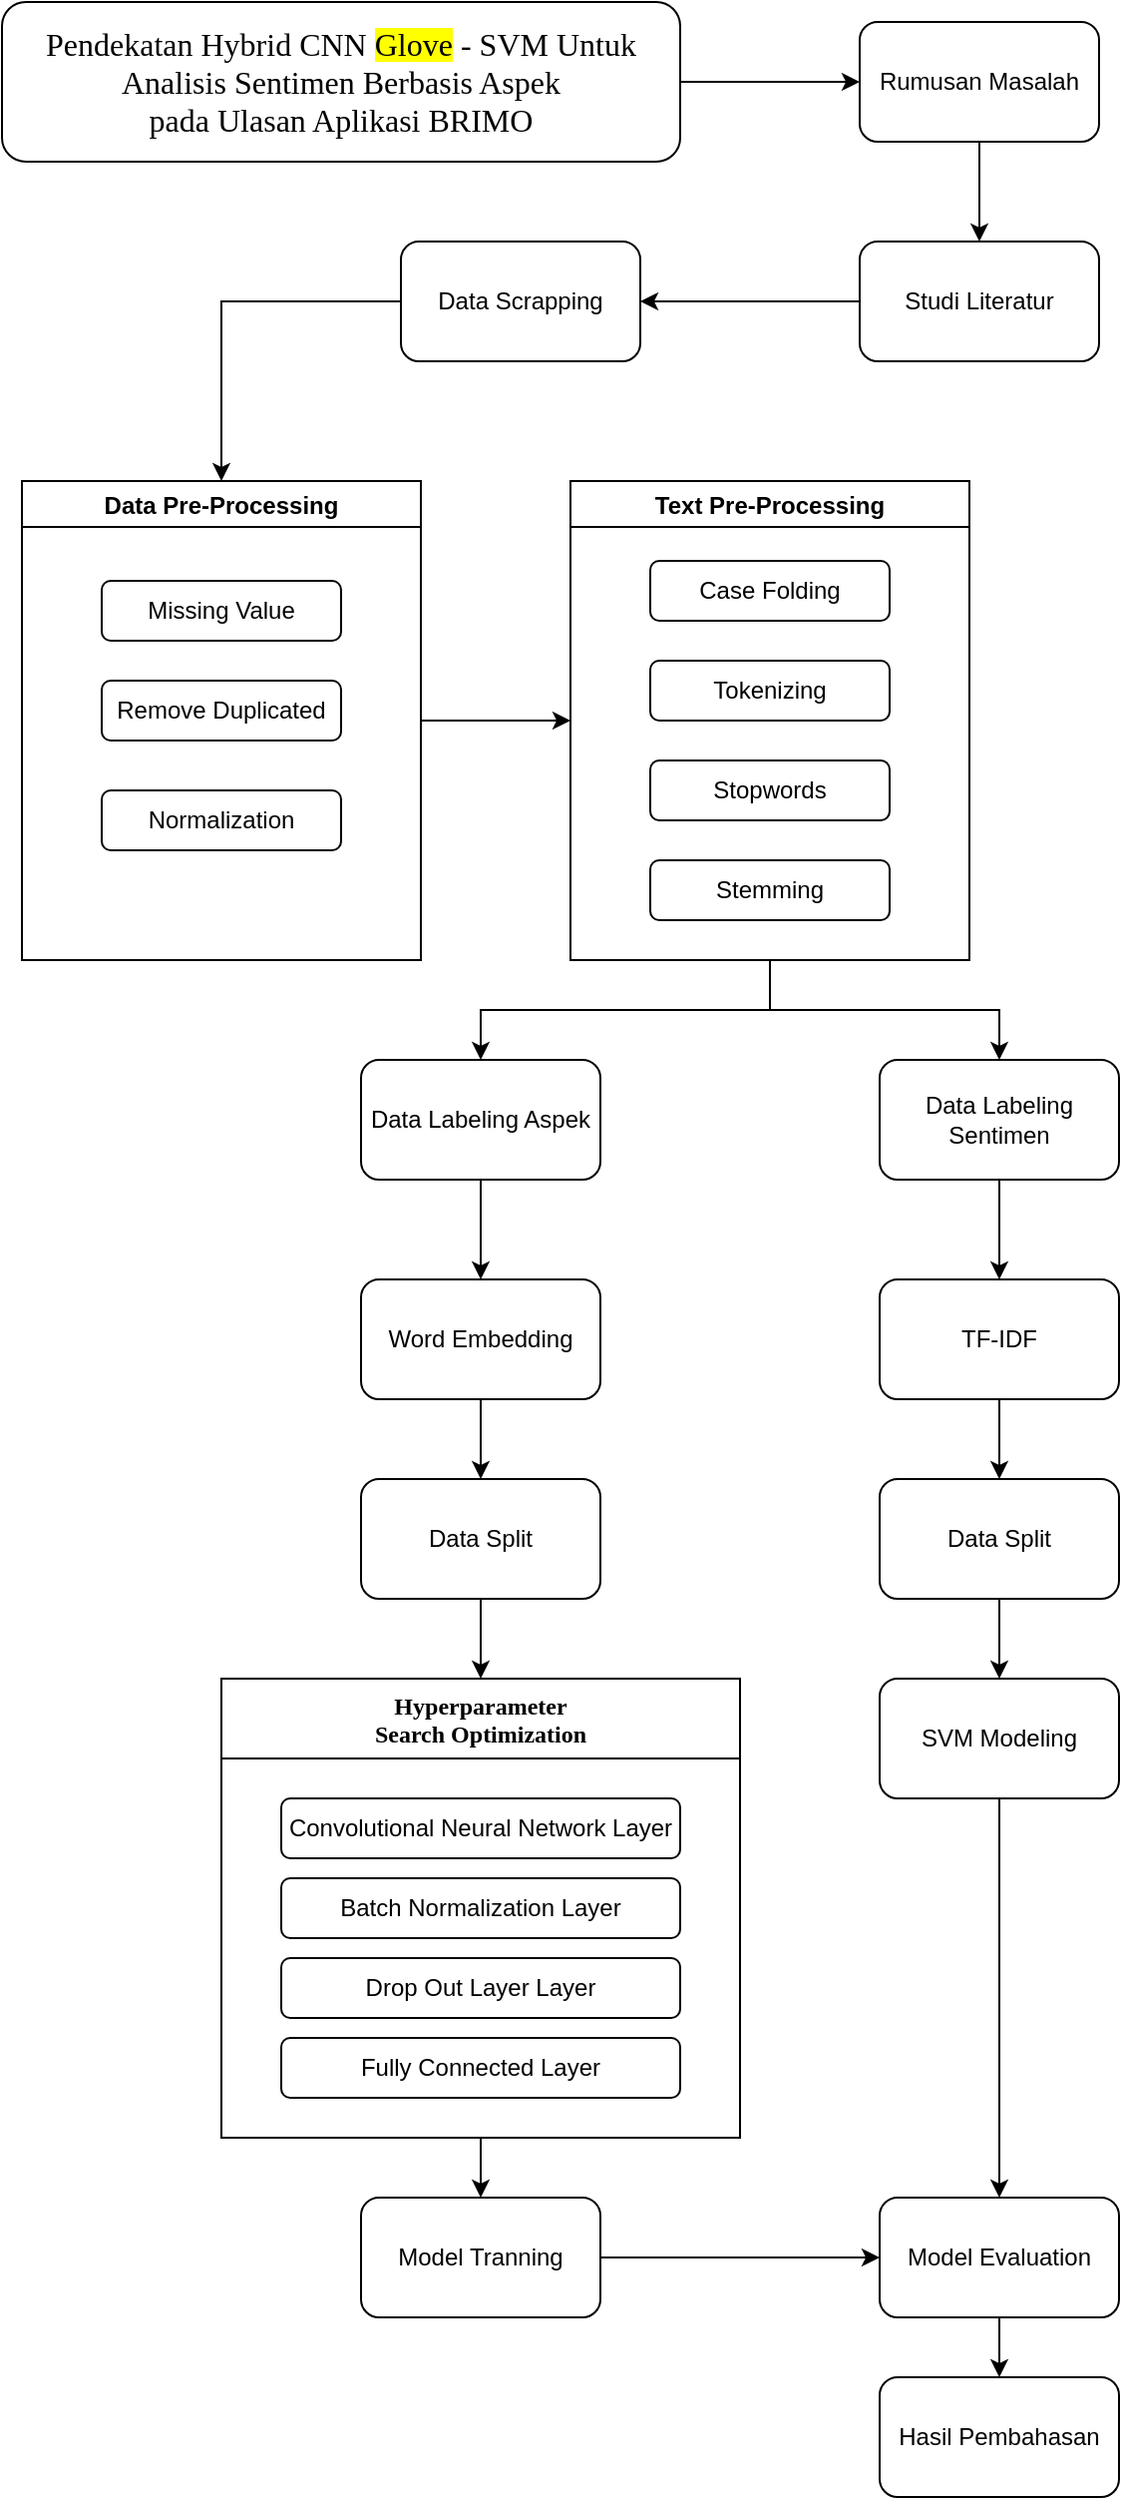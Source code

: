 <mxfile version="24.8.3">
  <diagram name="Page-1" id="PIee3p56ZYwBG29FOCDX">
    <mxGraphModel dx="2647" dy="1373" grid="1" gridSize="10" guides="1" tooltips="1" connect="1" arrows="1" fold="1" page="1" pageScale="1" pageWidth="850" pageHeight="1100" math="0" shadow="0">
      <root>
        <mxCell id="0" />
        <mxCell id="1" parent="0" />
        <mxCell id="JAxsVdZLf2L0At49DJf2-3" value="" style="edgeStyle=orthogonalEdgeStyle;rounded=0;orthogonalLoop=1;jettySize=auto;html=1;exitX=0;exitY=0.5;exitDx=0;exitDy=0;" edge="1" parent="1" source="JAxsVdZLf2L0At49DJf2-9" target="JAxsVdZLf2L0At49DJf2-2">
          <mxGeometry relative="1" as="geometry">
            <mxPoint x="350" y="140" as="sourcePoint" />
            <Array as="points" />
          </mxGeometry>
        </mxCell>
        <mxCell id="JAxsVdZLf2L0At49DJf2-8" value="" style="edgeStyle=orthogonalEdgeStyle;rounded=0;orthogonalLoop=1;jettySize=auto;html=1;" edge="1" parent="1" source="JAxsVdZLf2L0At49DJf2-1" target="JAxsVdZLf2L0At49DJf2-7">
          <mxGeometry relative="1" as="geometry" />
        </mxCell>
        <mxCell id="JAxsVdZLf2L0At49DJf2-1" value="&lt;span style=&quot;font-size:12.0pt;mso-bidi-font-size:14.0pt;&lt;br/&gt;line-height:107%;font-family:&amp;quot;Times New Roman&amp;quot;,serif;mso-fareast-font-family:&lt;br/&gt;Calibri;mso-fareast-theme-font:minor-latin;mso-bidi-font-family:&amp;quot;Cordia New&amp;quot;;&lt;br/&gt;mso-bidi-theme-font:minor-bidi;mso-ansi-language:EN-ID;mso-fareast-language:&lt;br/&gt;EN-US;mso-bidi-language:TH&quot;&gt;Pendekatan Hybrid CNN &lt;span style=&quot;background:yellow;&lt;br/&gt;mso-highlight:yellow&quot;&gt;Glove&lt;/span&gt; - SVM Untuk Analisis Sentimen Berbasis Aspek&lt;br/&gt;pada Ulasan Aplikasi BRIMO&lt;/span&gt;" style="rounded=1;whiteSpace=wrap;html=1;" vertex="1" parent="1">
          <mxGeometry x="90" y="40" width="340" height="80" as="geometry" />
        </mxCell>
        <mxCell id="JAxsVdZLf2L0At49DJf2-41" style="edgeStyle=orthogonalEdgeStyle;rounded=0;orthogonalLoop=1;jettySize=auto;html=1;entryX=0.5;entryY=0;entryDx=0;entryDy=0;" edge="1" parent="1" source="JAxsVdZLf2L0At49DJf2-2" target="JAxsVdZLf2L0At49DJf2-17">
          <mxGeometry relative="1" as="geometry">
            <Array as="points">
              <mxPoint x="200" y="190" />
            </Array>
          </mxGeometry>
        </mxCell>
        <mxCell id="JAxsVdZLf2L0At49DJf2-2" value="Data Scrapping" style="rounded=1;whiteSpace=wrap;html=1;" vertex="1" parent="1">
          <mxGeometry x="290" y="160" width="120" height="60" as="geometry" />
        </mxCell>
        <mxCell id="JAxsVdZLf2L0At49DJf2-10" value="" style="edgeStyle=orthogonalEdgeStyle;rounded=0;orthogonalLoop=1;jettySize=auto;html=1;" edge="1" parent="1" source="JAxsVdZLf2L0At49DJf2-7" target="JAxsVdZLf2L0At49DJf2-9">
          <mxGeometry relative="1" as="geometry" />
        </mxCell>
        <mxCell id="JAxsVdZLf2L0At49DJf2-7" value="Rumusan Masalah" style="rounded=1;whiteSpace=wrap;html=1;" vertex="1" parent="1">
          <mxGeometry x="520" y="50" width="120" height="60" as="geometry" />
        </mxCell>
        <mxCell id="JAxsVdZLf2L0At49DJf2-9" value="Studi Literatur" style="rounded=1;whiteSpace=wrap;html=1;" vertex="1" parent="1">
          <mxGeometry x="520" y="160" width="120" height="60" as="geometry" />
        </mxCell>
        <mxCell id="JAxsVdZLf2L0At49DJf2-21" style="edgeStyle=orthogonalEdgeStyle;rounded=0;orthogonalLoop=1;jettySize=auto;html=1;exitX=1;exitY=0.5;exitDx=0;exitDy=0;entryX=0;entryY=0.5;entryDx=0;entryDy=0;" edge="1" parent="1" source="JAxsVdZLf2L0At49DJf2-17" target="JAxsVdZLf2L0At49DJf2-18">
          <mxGeometry relative="1" as="geometry" />
        </mxCell>
        <mxCell id="JAxsVdZLf2L0At49DJf2-17" value="Data Pre-Processing" style="swimlane;" vertex="1" parent="1">
          <mxGeometry x="100" y="280" width="200" height="240" as="geometry" />
        </mxCell>
        <mxCell id="JAxsVdZLf2L0At49DJf2-19" value="Missing Value" style="rounded=1;whiteSpace=wrap;html=1;" vertex="1" parent="JAxsVdZLf2L0At49DJf2-17">
          <mxGeometry x="40" y="50" width="120" height="30" as="geometry" />
        </mxCell>
        <mxCell id="JAxsVdZLf2L0At49DJf2-39" value="Remove Duplicated" style="rounded=1;whiteSpace=wrap;html=1;" vertex="1" parent="JAxsVdZLf2L0At49DJf2-17">
          <mxGeometry x="40" y="100" width="120" height="30" as="geometry" />
        </mxCell>
        <mxCell id="JAxsVdZLf2L0At49DJf2-40" value="Normalization" style="rounded=1;whiteSpace=wrap;html=1;" vertex="1" parent="JAxsVdZLf2L0At49DJf2-17">
          <mxGeometry x="40" y="155" width="120" height="30" as="geometry" />
        </mxCell>
        <mxCell id="JAxsVdZLf2L0At49DJf2-32" style="edgeStyle=orthogonalEdgeStyle;rounded=0;orthogonalLoop=1;jettySize=auto;html=1;" edge="1" parent="1" source="JAxsVdZLf2L0At49DJf2-18" target="JAxsVdZLf2L0At49DJf2-24">
          <mxGeometry relative="1" as="geometry" />
        </mxCell>
        <mxCell id="JAxsVdZLf2L0At49DJf2-33" style="edgeStyle=orthogonalEdgeStyle;rounded=0;orthogonalLoop=1;jettySize=auto;html=1;" edge="1" parent="1" source="JAxsVdZLf2L0At49DJf2-18" target="JAxsVdZLf2L0At49DJf2-23">
          <mxGeometry relative="1" as="geometry" />
        </mxCell>
        <mxCell id="JAxsVdZLf2L0At49DJf2-18" value="Text Pre-Processing" style="swimlane;" vertex="1" parent="1">
          <mxGeometry x="375" y="280" width="200" height="240" as="geometry" />
        </mxCell>
        <mxCell id="JAxsVdZLf2L0At49DJf2-34" value="Case Folding" style="rounded=1;whiteSpace=wrap;html=1;" vertex="1" parent="JAxsVdZLf2L0At49DJf2-18">
          <mxGeometry x="40" y="40" width="120" height="30" as="geometry" />
        </mxCell>
        <mxCell id="JAxsVdZLf2L0At49DJf2-35" value="Tokenizing" style="rounded=1;whiteSpace=wrap;html=1;" vertex="1" parent="JAxsVdZLf2L0At49DJf2-18">
          <mxGeometry x="40" y="90" width="120" height="30" as="geometry" />
        </mxCell>
        <mxCell id="JAxsVdZLf2L0At49DJf2-36" value="Stopwords" style="rounded=1;whiteSpace=wrap;html=1;" vertex="1" parent="JAxsVdZLf2L0At49DJf2-18">
          <mxGeometry x="40" y="140" width="120" height="30" as="geometry" />
        </mxCell>
        <mxCell id="JAxsVdZLf2L0At49DJf2-37" value="Stemming" style="rounded=1;whiteSpace=wrap;html=1;" vertex="1" parent="JAxsVdZLf2L0At49DJf2-18">
          <mxGeometry x="40" y="190" width="120" height="30" as="geometry" />
        </mxCell>
        <mxCell id="JAxsVdZLf2L0At49DJf2-45" value="" style="edgeStyle=orthogonalEdgeStyle;rounded=0;orthogonalLoop=1;jettySize=auto;html=1;" edge="1" parent="1" source="JAxsVdZLf2L0At49DJf2-23" target="JAxsVdZLf2L0At49DJf2-44">
          <mxGeometry relative="1" as="geometry" />
        </mxCell>
        <mxCell id="JAxsVdZLf2L0At49DJf2-23" value="Data Labeling Aspek" style="rounded=1;whiteSpace=wrap;html=1;" vertex="1" parent="1">
          <mxGeometry x="270" y="570" width="120" height="60" as="geometry" />
        </mxCell>
        <mxCell id="JAxsVdZLf2L0At49DJf2-43" value="" style="edgeStyle=orthogonalEdgeStyle;rounded=0;orthogonalLoop=1;jettySize=auto;html=1;" edge="1" parent="1" source="JAxsVdZLf2L0At49DJf2-24" target="JAxsVdZLf2L0At49DJf2-42">
          <mxGeometry relative="1" as="geometry" />
        </mxCell>
        <mxCell id="JAxsVdZLf2L0At49DJf2-24" value="Data Labeling Sentimen" style="rounded=1;whiteSpace=wrap;html=1;" vertex="1" parent="1">
          <mxGeometry x="530" y="570" width="120" height="60" as="geometry" />
        </mxCell>
        <mxCell id="JAxsVdZLf2L0At49DJf2-67" value="" style="edgeStyle=orthogonalEdgeStyle;rounded=0;orthogonalLoop=1;jettySize=auto;html=1;" edge="1" parent="1" source="JAxsVdZLf2L0At49DJf2-42" target="JAxsVdZLf2L0At49DJf2-66">
          <mxGeometry relative="1" as="geometry" />
        </mxCell>
        <mxCell id="JAxsVdZLf2L0At49DJf2-42" value="TF-IDF" style="rounded=1;whiteSpace=wrap;html=1;" vertex="1" parent="1">
          <mxGeometry x="530" y="680" width="120" height="60" as="geometry" />
        </mxCell>
        <mxCell id="JAxsVdZLf2L0At49DJf2-65" value="" style="edgeStyle=orthogonalEdgeStyle;rounded=0;orthogonalLoop=1;jettySize=auto;html=1;" edge="1" parent="1" source="JAxsVdZLf2L0At49DJf2-44" target="JAxsVdZLf2L0At49DJf2-64">
          <mxGeometry relative="1" as="geometry" />
        </mxCell>
        <mxCell id="JAxsVdZLf2L0At49DJf2-44" value="Word Embedding" style="rounded=1;whiteSpace=wrap;html=1;" vertex="1" parent="1">
          <mxGeometry x="270" y="680" width="120" height="60" as="geometry" />
        </mxCell>
        <mxCell id="JAxsVdZLf2L0At49DJf2-74" style="edgeStyle=orthogonalEdgeStyle;rounded=0;orthogonalLoop=1;jettySize=auto;html=1;entryX=0.5;entryY=0;entryDx=0;entryDy=0;" edge="1" parent="1" source="JAxsVdZLf2L0At49DJf2-48" target="JAxsVdZLf2L0At49DJf2-59">
          <mxGeometry relative="1" as="geometry" />
        </mxCell>
        <mxCell id="JAxsVdZLf2L0At49DJf2-48" value="Hyperparameter &#xa;Search Optimization" style="swimlane;startSize=40;fontFamily=Times New Roman;" vertex="1" parent="1">
          <mxGeometry x="200" y="880" width="260" height="230" as="geometry" />
        </mxCell>
        <mxCell id="JAxsVdZLf2L0At49DJf2-53" value="Convolutional Neural Network Layer" style="rounded=1;whiteSpace=wrap;html=1;" vertex="1" parent="JAxsVdZLf2L0At49DJf2-48">
          <mxGeometry x="30" y="60" width="200" height="30" as="geometry" />
        </mxCell>
        <mxCell id="JAxsVdZLf2L0At49DJf2-54" value="Batch Normalization Layer" style="rounded=1;whiteSpace=wrap;html=1;" vertex="1" parent="JAxsVdZLf2L0At49DJf2-48">
          <mxGeometry x="30" y="100" width="200" height="30" as="geometry" />
        </mxCell>
        <mxCell id="JAxsVdZLf2L0At49DJf2-55" value="Drop Out Layer Layer" style="rounded=1;whiteSpace=wrap;html=1;" vertex="1" parent="JAxsVdZLf2L0At49DJf2-48">
          <mxGeometry x="30" y="140" width="200" height="30" as="geometry" />
        </mxCell>
        <mxCell id="JAxsVdZLf2L0At49DJf2-56" value="Fully Connected Layer" style="rounded=1;whiteSpace=wrap;html=1;" vertex="1" parent="JAxsVdZLf2L0At49DJf2-48">
          <mxGeometry x="30" y="180" width="200" height="30" as="geometry" />
        </mxCell>
        <mxCell id="JAxsVdZLf2L0At49DJf2-75" style="edgeStyle=orthogonalEdgeStyle;rounded=0;orthogonalLoop=1;jettySize=auto;html=1;entryX=0.5;entryY=0;entryDx=0;entryDy=0;" edge="1" parent="1" source="JAxsVdZLf2L0At49DJf2-50" target="JAxsVdZLf2L0At49DJf2-61">
          <mxGeometry relative="1" as="geometry" />
        </mxCell>
        <mxCell id="JAxsVdZLf2L0At49DJf2-50" value="SVM Modeling" style="rounded=1;whiteSpace=wrap;html=1;" vertex="1" parent="1">
          <mxGeometry x="530" y="880" width="120" height="60" as="geometry" />
        </mxCell>
        <mxCell id="JAxsVdZLf2L0At49DJf2-63" style="edgeStyle=orthogonalEdgeStyle;rounded=0;orthogonalLoop=1;jettySize=auto;html=1;entryX=0;entryY=0.5;entryDx=0;entryDy=0;" edge="1" parent="1" source="JAxsVdZLf2L0At49DJf2-59" target="JAxsVdZLf2L0At49DJf2-61">
          <mxGeometry relative="1" as="geometry">
            <mxPoint x="680" y="1010" as="targetPoint" />
            <Array as="points">
              <mxPoint x="420" y="1170" />
              <mxPoint x="420" y="1170" />
            </Array>
          </mxGeometry>
        </mxCell>
        <mxCell id="JAxsVdZLf2L0At49DJf2-59" value="Model Tranning" style="rounded=1;whiteSpace=wrap;html=1;" vertex="1" parent="1">
          <mxGeometry x="270" y="1140" width="120" height="60" as="geometry" />
        </mxCell>
        <mxCell id="JAxsVdZLf2L0At49DJf2-73" value="" style="edgeStyle=orthogonalEdgeStyle;rounded=0;orthogonalLoop=1;jettySize=auto;html=1;" edge="1" parent="1" source="JAxsVdZLf2L0At49DJf2-61" target="JAxsVdZLf2L0At49DJf2-72">
          <mxGeometry relative="1" as="geometry" />
        </mxCell>
        <mxCell id="JAxsVdZLf2L0At49DJf2-61" value="Model Evaluation" style="rounded=1;whiteSpace=wrap;html=1;" vertex="1" parent="1">
          <mxGeometry x="530" y="1140" width="120" height="60" as="geometry" />
        </mxCell>
        <mxCell id="JAxsVdZLf2L0At49DJf2-70" style="edgeStyle=orthogonalEdgeStyle;rounded=0;orthogonalLoop=1;jettySize=auto;html=1;entryX=0.5;entryY=0;entryDx=0;entryDy=0;" edge="1" parent="1" source="JAxsVdZLf2L0At49DJf2-64" target="JAxsVdZLf2L0At49DJf2-48">
          <mxGeometry relative="1" as="geometry" />
        </mxCell>
        <mxCell id="JAxsVdZLf2L0At49DJf2-64" value="Data Split" style="rounded=1;whiteSpace=wrap;html=1;" vertex="1" parent="1">
          <mxGeometry x="270" y="780" width="120" height="60" as="geometry" />
        </mxCell>
        <mxCell id="JAxsVdZLf2L0At49DJf2-71" style="edgeStyle=orthogonalEdgeStyle;rounded=0;orthogonalLoop=1;jettySize=auto;html=1;entryX=0.5;entryY=0;entryDx=0;entryDy=0;" edge="1" parent="1" source="JAxsVdZLf2L0At49DJf2-66" target="JAxsVdZLf2L0At49DJf2-50">
          <mxGeometry relative="1" as="geometry" />
        </mxCell>
        <mxCell id="JAxsVdZLf2L0At49DJf2-66" value="Data Split" style="rounded=1;whiteSpace=wrap;html=1;" vertex="1" parent="1">
          <mxGeometry x="530" y="780" width="120" height="60" as="geometry" />
        </mxCell>
        <mxCell id="JAxsVdZLf2L0At49DJf2-72" value="Hasil Pembahasan" style="rounded=1;whiteSpace=wrap;html=1;" vertex="1" parent="1">
          <mxGeometry x="530" y="1230" width="120" height="60" as="geometry" />
        </mxCell>
      </root>
    </mxGraphModel>
  </diagram>
</mxfile>
